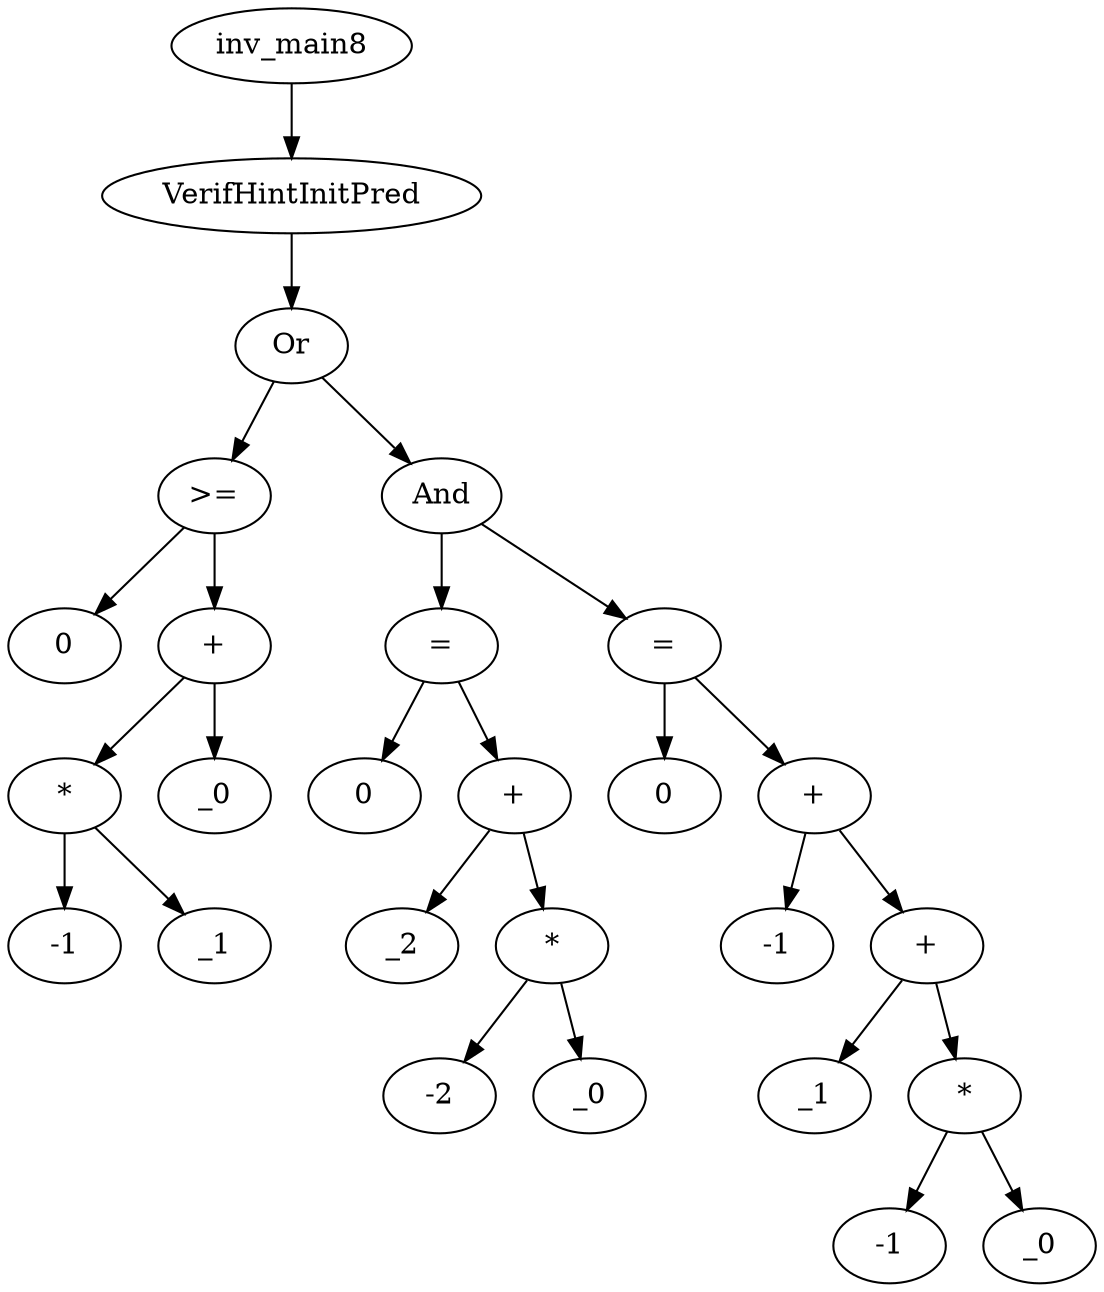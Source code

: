digraph dag {
0 [label="inv_main8"];
1 [label="VerifHintInitPred"];
2 [label="Or"];
3 [label=">="];
4 [label="0"];
5 [label="+"];
6 [label="*"];
7 [label="-1"];
8 [label="_1"];
9 [label="_0"];
10 [label="And"];
11 [label="="];
12 [label="0"];
13 [label="+"];
14 [label="_2"];
15 [label="*"];
16 [label="-2"];
17 [label="_0"];
18 [label="="];
19 [label="0"];
20 [label="+"];
21 [label="-1"];
22 [label="+"];
23 [label="_1"];
24 [label="*"];
25 [label="-1"];
26 [label="_0"];
0->1
1->2
2->3
2 -> 10
3->5
3 -> 4
5->6
5 -> 9
6->8
6 -> 7
10->11
10 -> 18
11->13
11 -> 12
13->15
13 -> 14
15->17
15 -> 16
18->20
18 -> 19
20->22
20 -> 21
22->24
22 -> 23
24->26
24 -> 25
}
